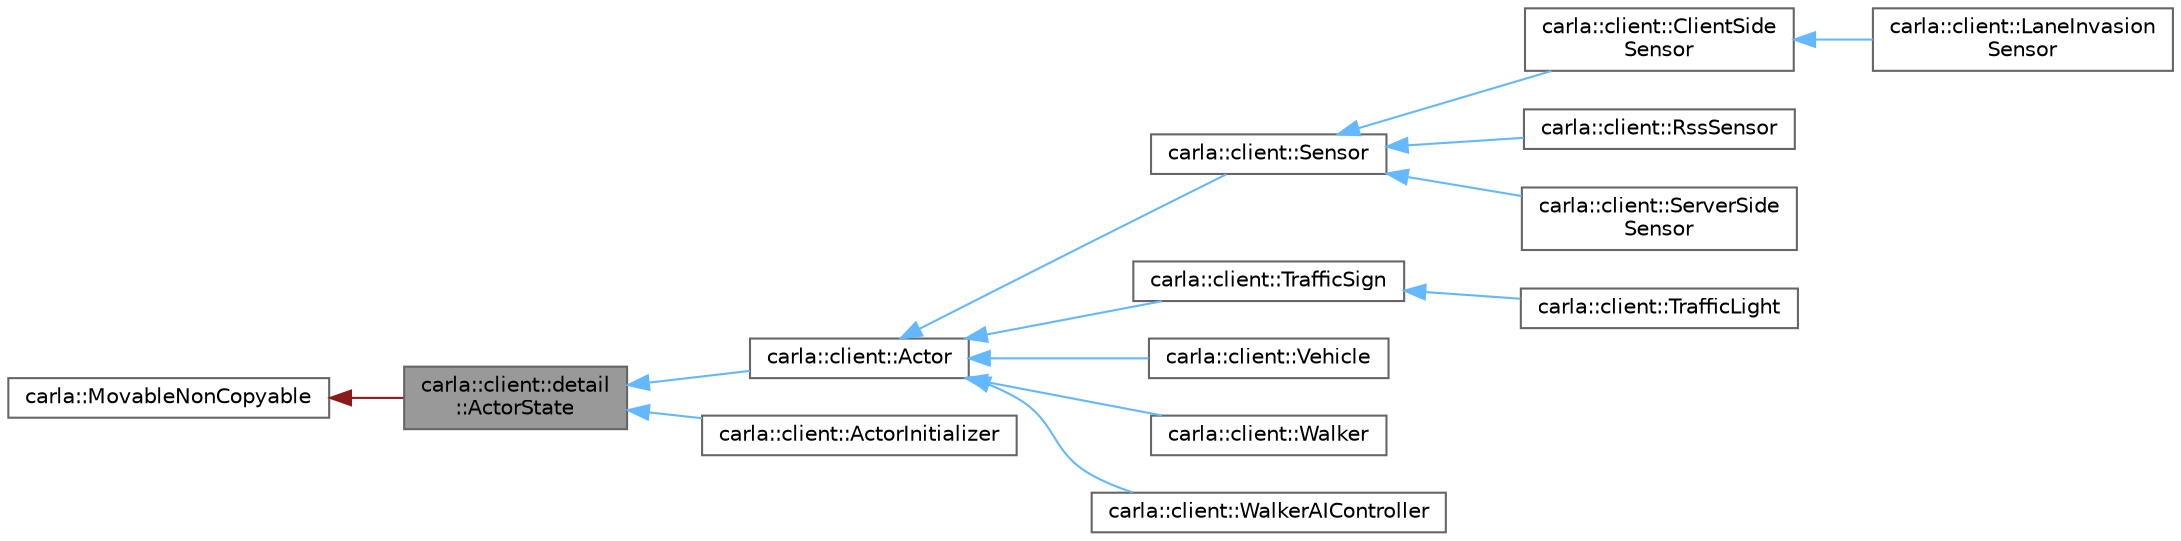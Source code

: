 digraph "carla::client::detail::ActorState"
{
 // INTERACTIVE_SVG=YES
 // LATEX_PDF_SIZE
  bgcolor="transparent";
  edge [fontname=Helvetica,fontsize=10,labelfontname=Helvetica,labelfontsize=10];
  node [fontname=Helvetica,fontsize=10,shape=box,height=0.2,width=0.4];
  rankdir="LR";
  Node1 [id="Node000001",label="carla::client::detail\l::ActorState",height=0.2,width=0.4,color="gray40", fillcolor="grey60", style="filled", fontcolor="black",tooltip="Internal state of an Actor."];
  Node2 -> Node1 [id="edge1_Node000001_Node000002",dir="back",color="firebrick4",style="solid",tooltip=" "];
  Node2 [id="Node000002",label="carla::MovableNonCopyable",height=0.2,width=0.4,color="gray40", fillcolor="white", style="filled",URL="$d7/d55/classcarla_1_1MovableNonCopyable.html",tooltip="Inherit (privately) to suppress copy construction and assignment."];
  Node1 -> Node3 [id="edge2_Node000001_Node000003",dir="back",color="steelblue1",style="solid",tooltip=" "];
  Node3 [id="Node000003",label="carla::client::Actor",height=0.2,width=0.4,color="gray40", fillcolor="white", style="filled",URL="$d6/da5/classcarla_1_1client_1_1Actor.html",tooltip="Represents an actor in the simulation."];
  Node3 -> Node4 [id="edge3_Node000003_Node000004",dir="back",color="steelblue1",style="solid",tooltip=" "];
  Node4 [id="Node000004",label="carla::client::Sensor",height=0.2,width=0.4,color="gray40", fillcolor="white", style="filled",URL="$da/dec/classcarla_1_1client_1_1Sensor.html",tooltip=" "];
  Node4 -> Node5 [id="edge4_Node000004_Node000005",dir="back",color="steelblue1",style="solid",tooltip=" "];
  Node5 [id="Node000005",label="carla::client::ClientSide\lSensor",height=0.2,width=0.4,color="gray40", fillcolor="white", style="filled",URL="$da/d2e/classcarla_1_1client_1_1ClientSideSensor.html",tooltip=" "];
  Node5 -> Node6 [id="edge5_Node000005_Node000006",dir="back",color="steelblue1",style="solid",tooltip=" "];
  Node6 [id="Node000006",label="carla::client::LaneInvasion\lSensor",height=0.2,width=0.4,color="gray40", fillcolor="white", style="filled",URL="$dc/d47/classcarla_1_1client_1_1LaneInvasionSensor.html",tooltip=" "];
  Node4 -> Node7 [id="edge6_Node000004_Node000007",dir="back",color="steelblue1",style="solid",tooltip=" "];
  Node7 [id="Node000007",label="carla::client::RssSensor",height=0.2,width=0.4,color="gray40", fillcolor="white", style="filled",URL="$d7/db6/classcarla_1_1client_1_1RssSensor.html",tooltip="The RSS Sensor class implementing the carla::client::Sensor interface This class is a proxy to the Rs..."];
  Node4 -> Node8 [id="edge7_Node000004_Node000008",dir="back",color="steelblue1",style="solid",tooltip=" "];
  Node8 [id="Node000008",label="carla::client::ServerSide\lSensor",height=0.2,width=0.4,color="gray40", fillcolor="white", style="filled",URL="$de/d68/classcarla_1_1client_1_1ServerSideSensor.html",tooltip=" "];
  Node3 -> Node9 [id="edge8_Node000003_Node000009",dir="back",color="steelblue1",style="solid",tooltip=" "];
  Node9 [id="Node000009",label="carla::client::TrafficSign",height=0.2,width=0.4,color="gray40", fillcolor="white", style="filled",URL="$dc/d5c/classcarla_1_1client_1_1TrafficSign.html",tooltip=" "];
  Node9 -> Node10 [id="edge9_Node000009_Node000010",dir="back",color="steelblue1",style="solid",tooltip=" "];
  Node10 [id="Node000010",label="carla::client::TrafficLight",height=0.2,width=0.4,color="gray40", fillcolor="white", style="filled",URL="$df/def/classcarla_1_1client_1_1TrafficLight.html",tooltip=" "];
  Node3 -> Node11 [id="edge10_Node000003_Node000011",dir="back",color="steelblue1",style="solid",tooltip=" "];
  Node11 [id="Node000011",label="carla::client::Vehicle",height=0.2,width=0.4,color="gray40", fillcolor="white", style="filled",URL="$d9/dc6/classcarla_1_1client_1_1Vehicle.html",tooltip=" "];
  Node3 -> Node12 [id="edge11_Node000003_Node000012",dir="back",color="steelblue1",style="solid",tooltip=" "];
  Node12 [id="Node000012",label="carla::client::Walker",height=0.2,width=0.4,color="gray40", fillcolor="white", style="filled",URL="$de/d2b/classcarla_1_1client_1_1Walker.html",tooltip=" "];
  Node3 -> Node13 [id="edge12_Node000003_Node000013",dir="back",color="steelblue1",style="solid",tooltip=" "];
  Node13 [id="Node000013",label="carla::client::WalkerAIController",height=0.2,width=0.4,color="gray40", fillcolor="white", style="filled",URL="$d0/d52/classcarla_1_1client_1_1WalkerAIController.html",tooltip=" "];
  Node1 -> Node14 [id="edge13_Node000001_Node000014",dir="back",color="steelblue1",style="solid",tooltip=" "];
  Node14 [id="Node000014",label="carla::client::ActorInitializer",height=0.2,width=0.4,color="gray40", fillcolor="white", style="filled",URL="$d9/dea/classcarla_1_1client_1_1ActorInitializer.html",tooltip="Used to initialize Actor classes."];
}
